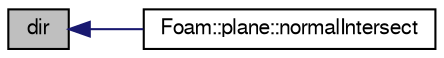 digraph "dir"
{
  bgcolor="transparent";
  edge [fontname="FreeSans",fontsize="10",labelfontname="FreeSans",labelfontsize="10"];
  node [fontname="FreeSans",fontsize="10",shape=record];
  rankdir="LR";
  Node71 [label="dir",height=0.2,width=0.4,color="black", fillcolor="grey75", style="filled", fontcolor="black"];
  Node71 -> Node72 [dir="back",color="midnightblue",fontsize="10",style="solid",fontname="FreeSans"];
  Node72 [label="Foam::plane::normalIntersect",height=0.2,width=0.4,color="black",URL="$a27570.html#a0d0c1e101d0524e0e95319e90716de7e",tooltip="Return cut coefficient for plane and ray. "];
}
